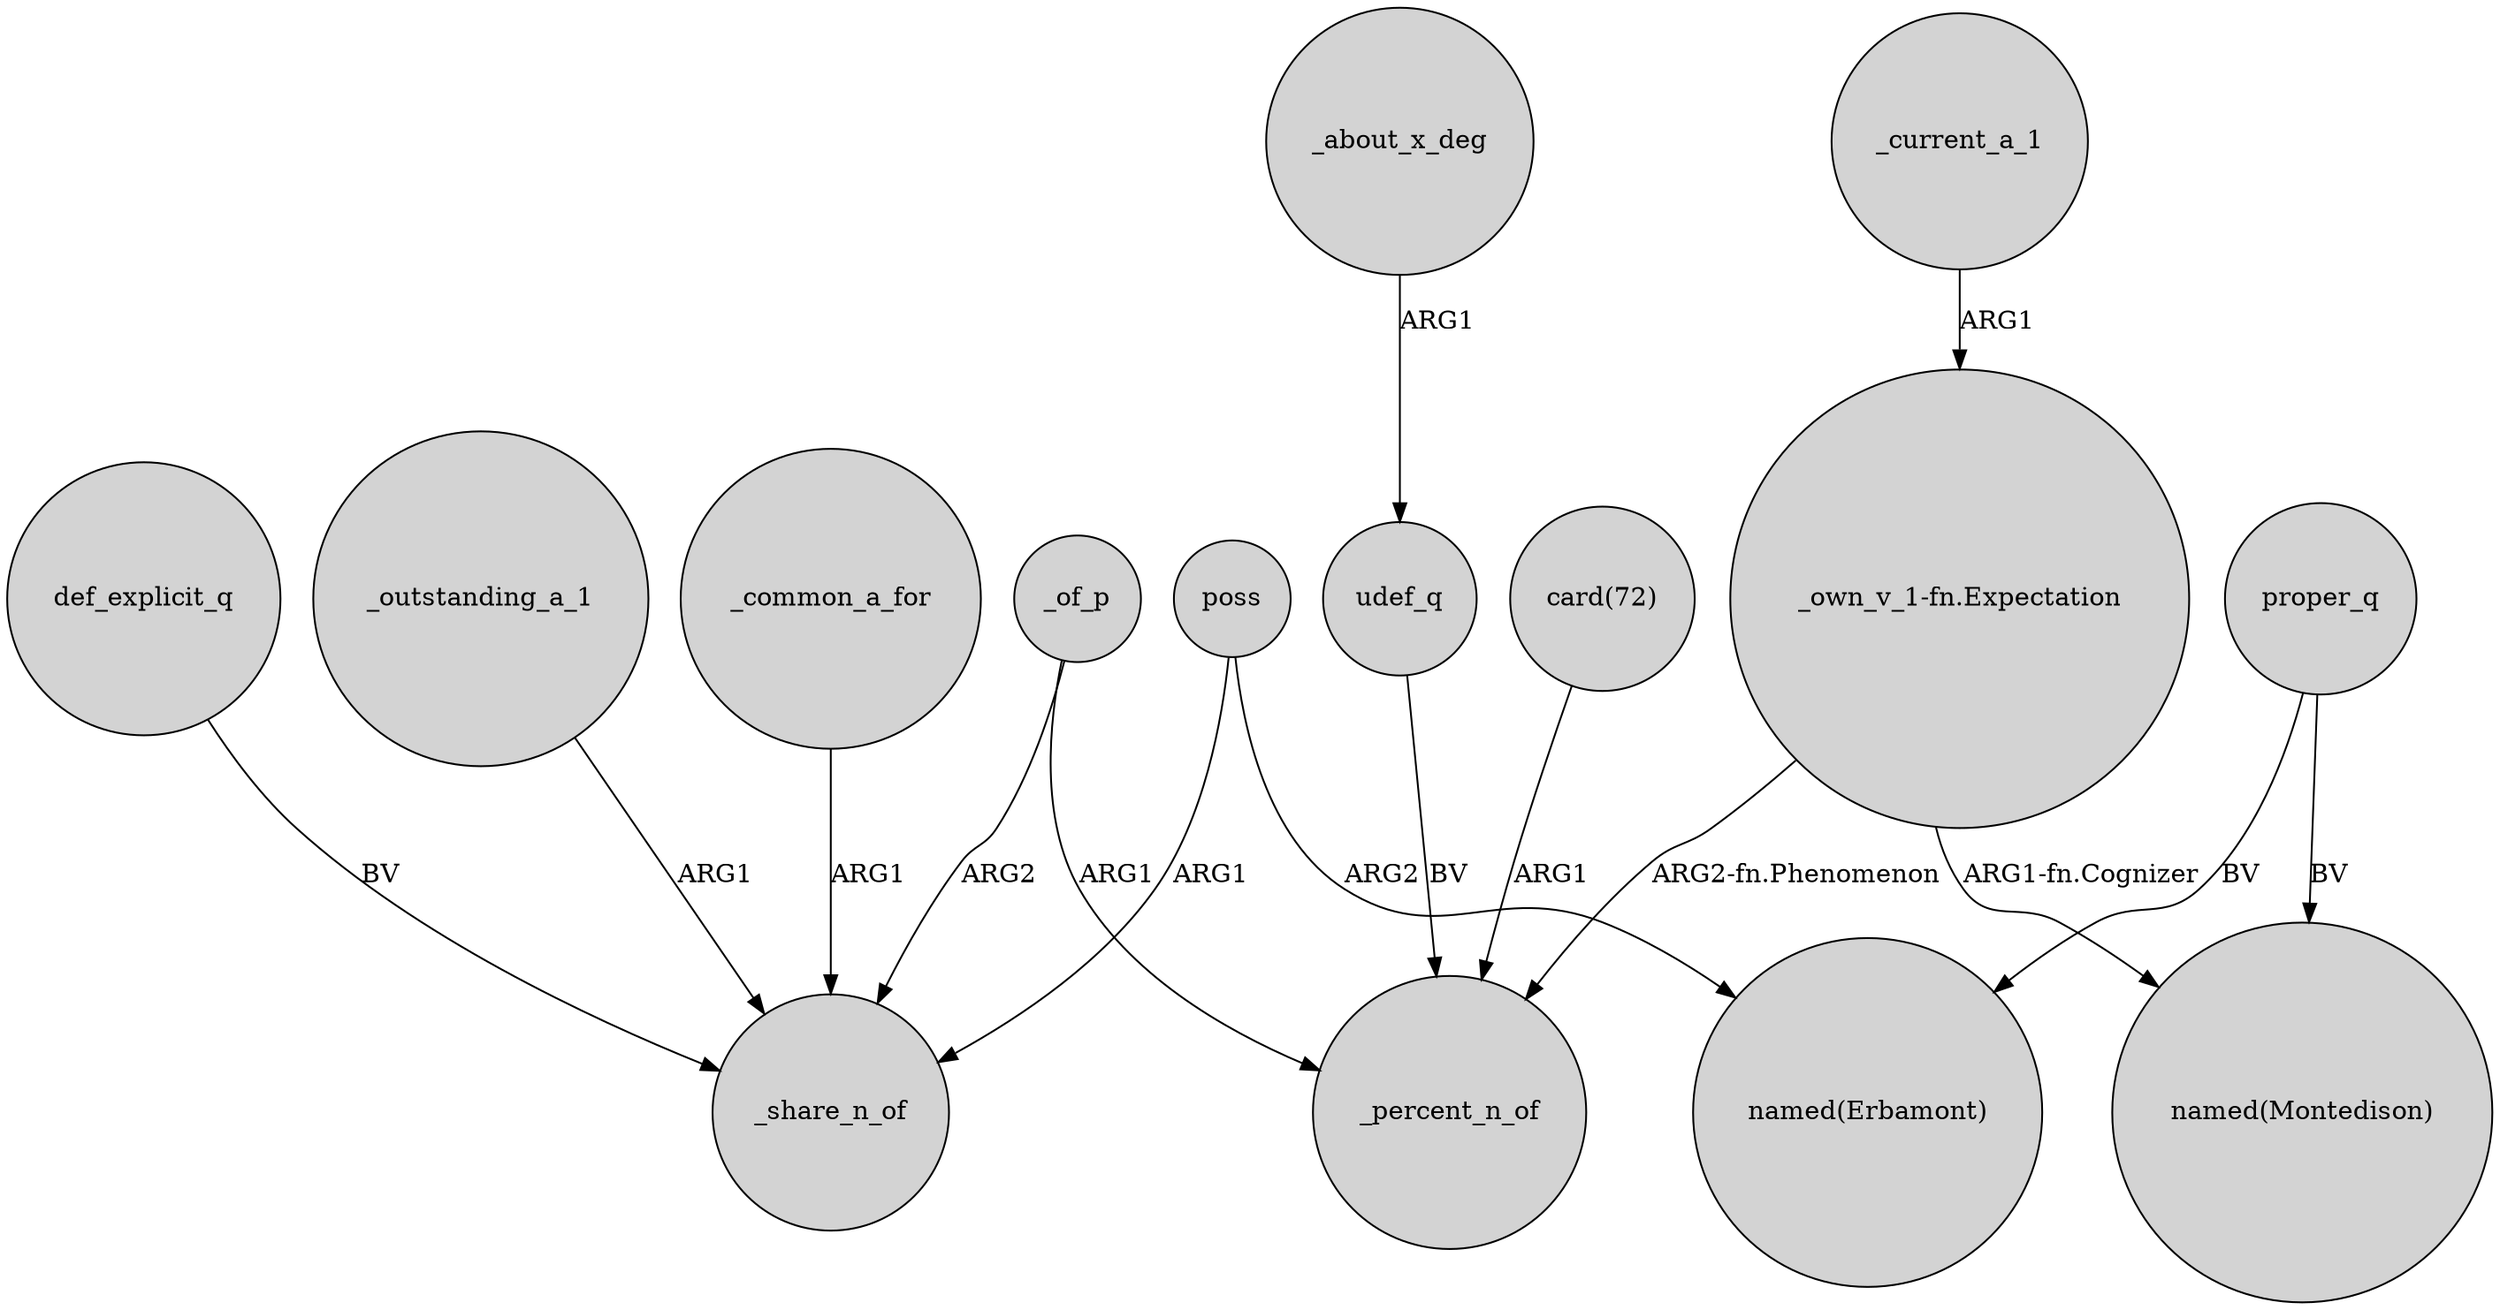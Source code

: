 digraph {
	node [shape=circle style=filled]
	"_own_v_1-fn.Expectation" -> _percent_n_of [label="ARG2-fn.Phenomenon"]
	udef_q -> _percent_n_of [label=BV]
	"_own_v_1-fn.Expectation" -> "named(Montedison)" [label="ARG1-fn.Cognizer"]
	def_explicit_q -> _share_n_of [label=BV]
	proper_q -> "named(Montedison)" [label=BV]
	proper_q -> "named(Erbamont)" [label=BV]
	_about_x_deg -> udef_q [label=ARG1]
	_outstanding_a_1 -> _share_n_of [label=ARG1]
	_of_p -> _share_n_of [label=ARG2]
	_common_a_for -> _share_n_of [label=ARG1]
	poss -> _share_n_of [label=ARG1]
	_of_p -> _percent_n_of [label=ARG1]
	"card(72)" -> _percent_n_of [label=ARG1]
	_current_a_1 -> "_own_v_1-fn.Expectation" [label=ARG1]
	poss -> "named(Erbamont)" [label=ARG2]
}
